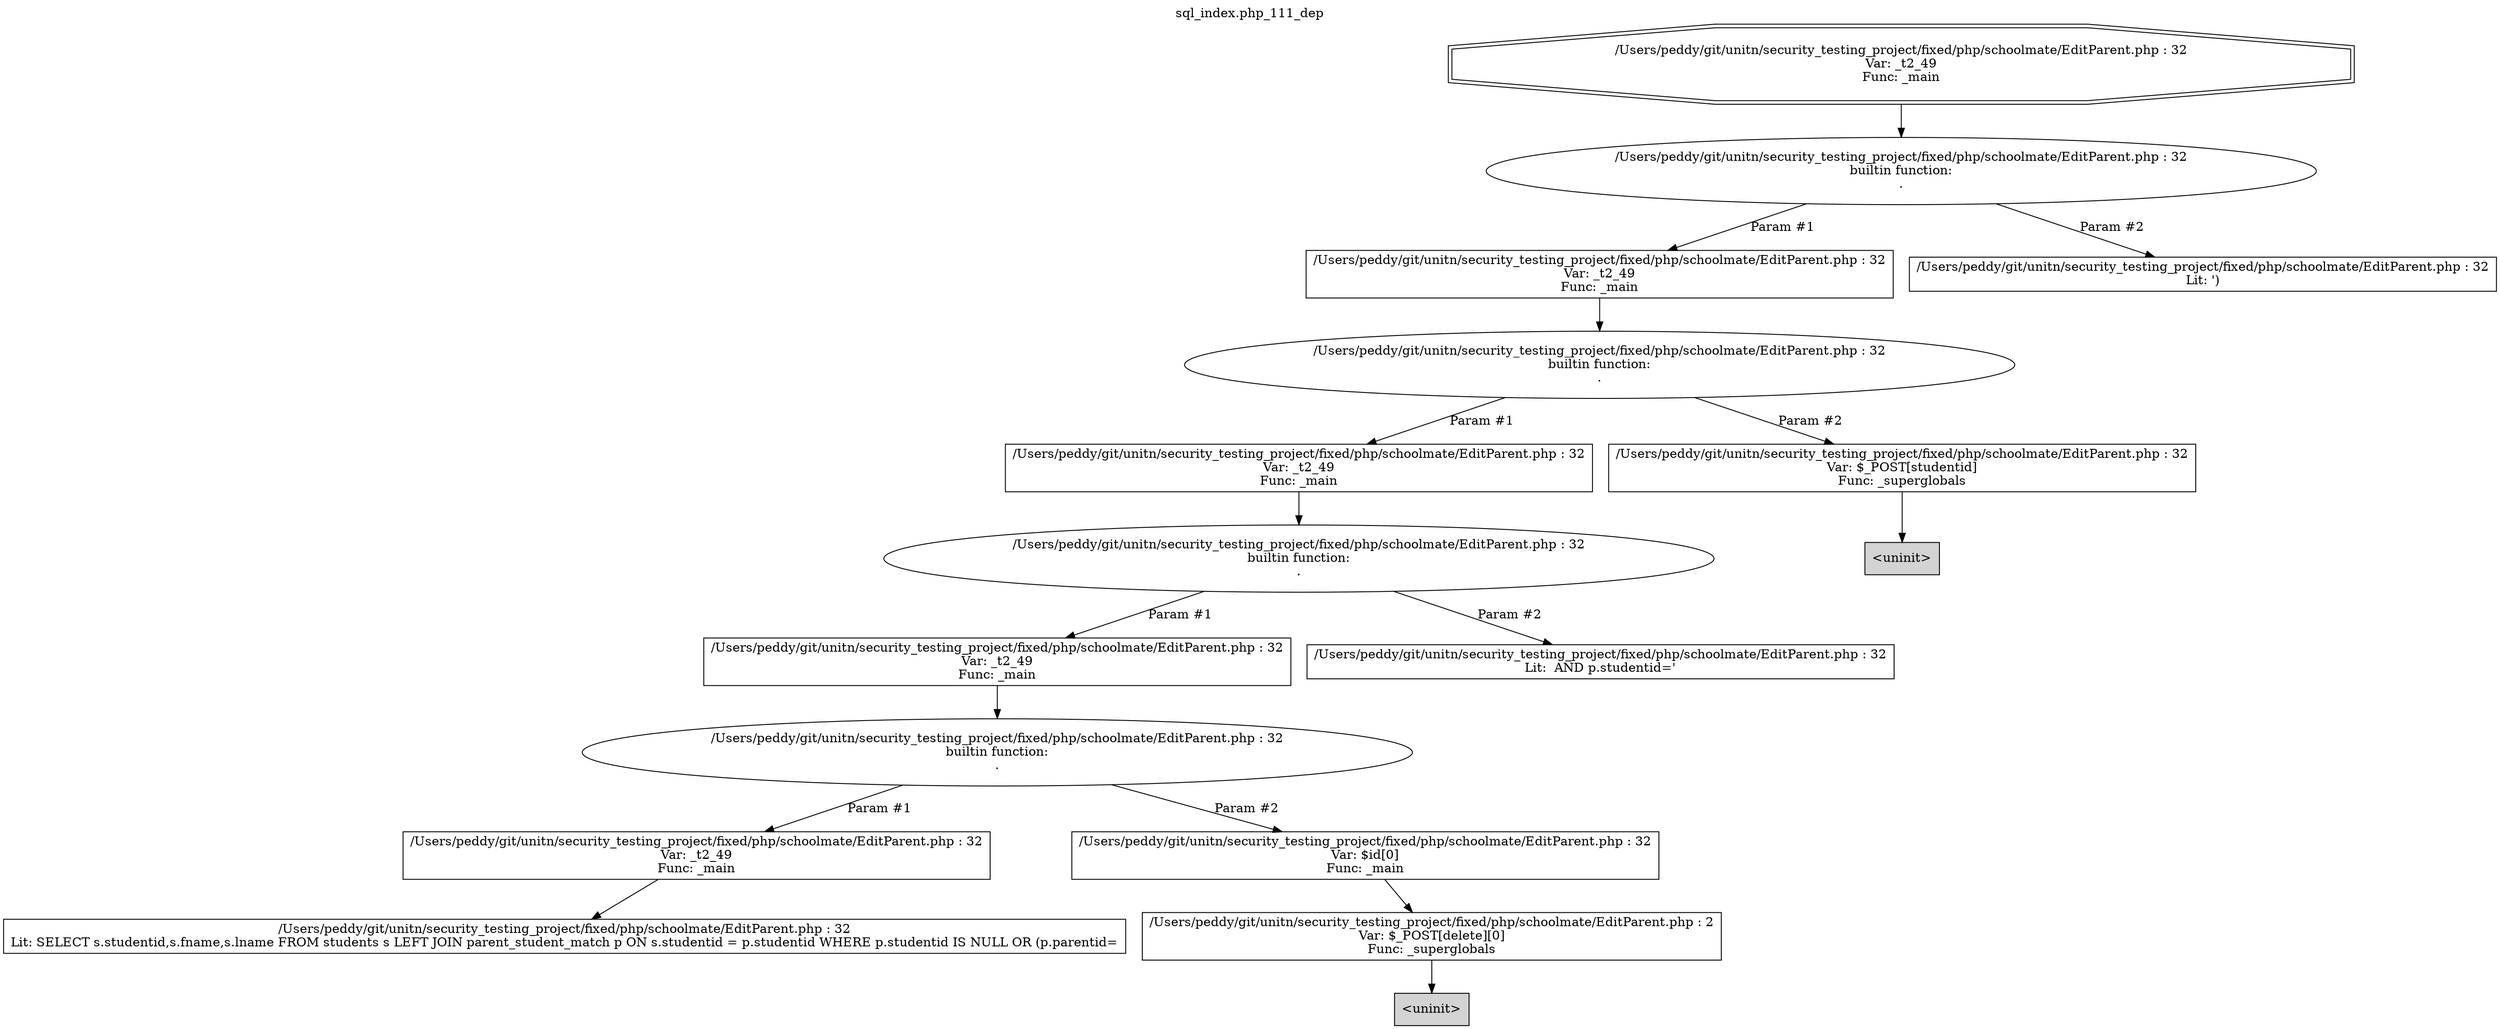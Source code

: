 digraph cfg {
  label="sql_index.php_111_dep";
  labelloc=t;
  n1 [shape=doubleoctagon, label="/Users/peddy/git/unitn/security_testing_project/fixed/php/schoolmate/EditParent.php : 32\nVar: _t2_49\nFunc: _main\n"];
  n2 [shape=ellipse, label="/Users/peddy/git/unitn/security_testing_project/fixed/php/schoolmate/EditParent.php : 32\nbuiltin function:\n.\n"];
  n3 [shape=box, label="/Users/peddy/git/unitn/security_testing_project/fixed/php/schoolmate/EditParent.php : 32\nVar: _t2_49\nFunc: _main\n"];
  n4 [shape=ellipse, label="/Users/peddy/git/unitn/security_testing_project/fixed/php/schoolmate/EditParent.php : 32\nbuiltin function:\n.\n"];
  n5 [shape=box, label="/Users/peddy/git/unitn/security_testing_project/fixed/php/schoolmate/EditParent.php : 32\nVar: _t2_49\nFunc: _main\n"];
  n6 [shape=ellipse, label="/Users/peddy/git/unitn/security_testing_project/fixed/php/schoolmate/EditParent.php : 32\nbuiltin function:\n.\n"];
  n7 [shape=box, label="/Users/peddy/git/unitn/security_testing_project/fixed/php/schoolmate/EditParent.php : 32\nVar: _t2_49\nFunc: _main\n"];
  n8 [shape=ellipse, label="/Users/peddy/git/unitn/security_testing_project/fixed/php/schoolmate/EditParent.php : 32\nbuiltin function:\n.\n"];
  n9 [shape=box, label="/Users/peddy/git/unitn/security_testing_project/fixed/php/schoolmate/EditParent.php : 32\nVar: _t2_49\nFunc: _main\n"];
  n10 [shape=box, label="/Users/peddy/git/unitn/security_testing_project/fixed/php/schoolmate/EditParent.php : 32\nLit: SELECT s.studentid,s.fname,s.lname FROM students s LEFT JOIN parent_student_match p ON s.studentid = p.studentid WHERE p.studentid IS NULL OR (p.parentid=\n"];
  n11 [shape=box, label="/Users/peddy/git/unitn/security_testing_project/fixed/php/schoolmate/EditParent.php : 32\nVar: $id[0]\nFunc: _main\n"];
  n12 [shape=box, label="/Users/peddy/git/unitn/security_testing_project/fixed/php/schoolmate/EditParent.php : 2\nVar: $_POST[delete][0]\nFunc: _superglobals\n"];
  n13 [shape=box, label="<uninit>",style=filled];
  n14 [shape=box, label="/Users/peddy/git/unitn/security_testing_project/fixed/php/schoolmate/EditParent.php : 32\nLit:  AND p.studentid='\n"];
  n15 [shape=box, label="/Users/peddy/git/unitn/security_testing_project/fixed/php/schoolmate/EditParent.php : 32\nVar: $_POST[studentid]\nFunc: _superglobals\n"];
  n16 [shape=box, label="<uninit>",style=filled];
  n17 [shape=box, label="/Users/peddy/git/unitn/security_testing_project/fixed/php/schoolmate/EditParent.php : 32\nLit: ')\n"];
  n1 -> n2;
  n3 -> n4;
  n5 -> n6;
  n7 -> n8;
  n9 -> n10;
  n8 -> n9[label="Param #1"];
  n8 -> n11[label="Param #2"];
  n12 -> n13;
  n11 -> n12;
  n6 -> n7[label="Param #1"];
  n6 -> n14[label="Param #2"];
  n4 -> n5[label="Param #1"];
  n4 -> n15[label="Param #2"];
  n15 -> n16;
  n2 -> n3[label="Param #1"];
  n2 -> n17[label="Param #2"];
}
